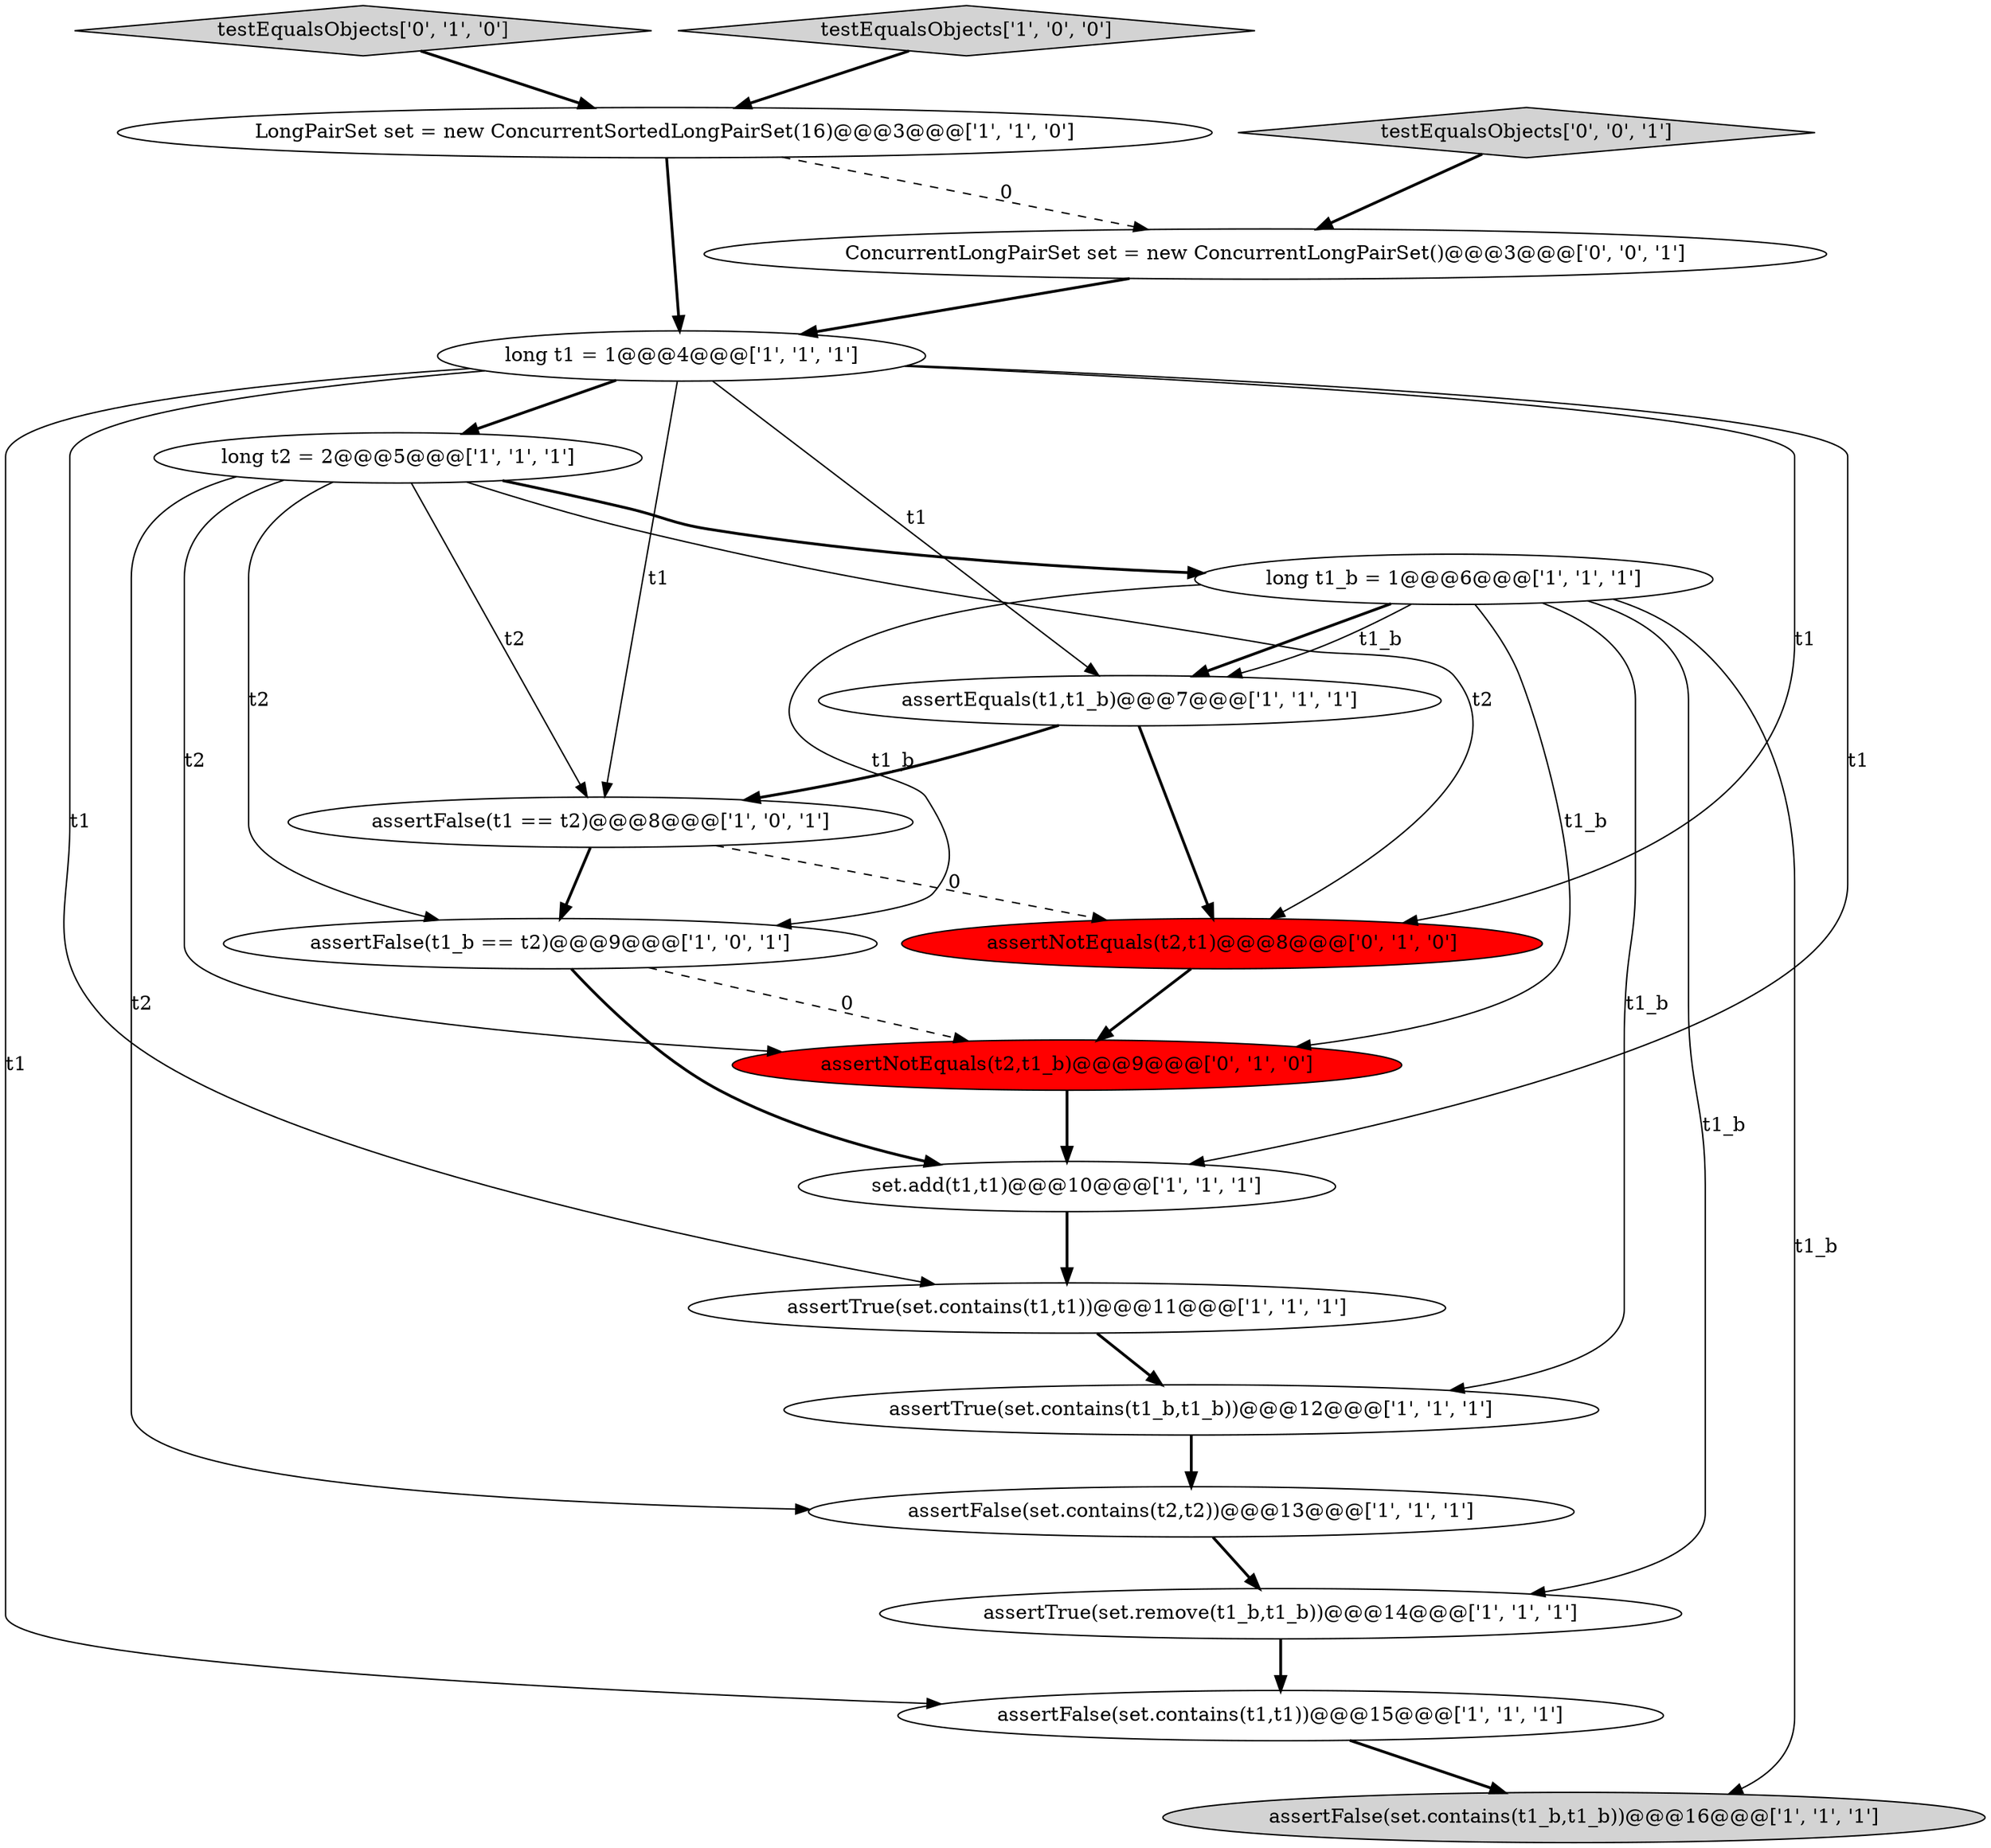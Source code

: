 digraph {
17 [style = filled, label = "testEqualsObjects['0', '1', '0']", fillcolor = lightgray, shape = diamond image = "AAA0AAABBB2BBB"];
19 [style = filled, label = "testEqualsObjects['0', '0', '1']", fillcolor = lightgray, shape = diamond image = "AAA0AAABBB3BBB"];
9 [style = filled, label = "assertFalse(set.contains(t1_b,t1_b))@@@16@@@['1', '1', '1']", fillcolor = lightgray, shape = ellipse image = "AAA0AAABBB1BBB"];
16 [style = filled, label = "assertNotEquals(t2,t1_b)@@@9@@@['0', '1', '0']", fillcolor = red, shape = ellipse image = "AAA1AAABBB2BBB"];
4 [style = filled, label = "assertFalse(set.contains(t1,t1))@@@15@@@['1', '1', '1']", fillcolor = white, shape = ellipse image = "AAA0AAABBB1BBB"];
14 [style = filled, label = "set.add(t1,t1)@@@10@@@['1', '1', '1']", fillcolor = white, shape = ellipse image = "AAA0AAABBB1BBB"];
3 [style = filled, label = "long t2 = 2@@@5@@@['1', '1', '1']", fillcolor = white, shape = ellipse image = "AAA0AAABBB1BBB"];
12 [style = filled, label = "long t1_b = 1@@@6@@@['1', '1', '1']", fillcolor = white, shape = ellipse image = "AAA0AAABBB1BBB"];
0 [style = filled, label = "assertTrue(set.contains(t1,t1))@@@11@@@['1', '1', '1']", fillcolor = white, shape = ellipse image = "AAA0AAABBB1BBB"];
11 [style = filled, label = "assertFalse(t1_b == t2)@@@9@@@['1', '0', '1']", fillcolor = white, shape = ellipse image = "AAA0AAABBB1BBB"];
5 [style = filled, label = "assertTrue(set.contains(t1_b,t1_b))@@@12@@@['1', '1', '1']", fillcolor = white, shape = ellipse image = "AAA0AAABBB1BBB"];
13 [style = filled, label = "LongPairSet set = new ConcurrentSortedLongPairSet(16)@@@3@@@['1', '1', '0']", fillcolor = white, shape = ellipse image = "AAA0AAABBB1BBB"];
18 [style = filled, label = "ConcurrentLongPairSet set = new ConcurrentLongPairSet()@@@3@@@['0', '0', '1']", fillcolor = white, shape = ellipse image = "AAA0AAABBB3BBB"];
10 [style = filled, label = "assertEquals(t1,t1_b)@@@7@@@['1', '1', '1']", fillcolor = white, shape = ellipse image = "AAA0AAABBB1BBB"];
8 [style = filled, label = "assertFalse(set.contains(t2,t2))@@@13@@@['1', '1', '1']", fillcolor = white, shape = ellipse image = "AAA0AAABBB1BBB"];
2 [style = filled, label = "assertTrue(set.remove(t1_b,t1_b))@@@14@@@['1', '1', '1']", fillcolor = white, shape = ellipse image = "AAA0AAABBB1BBB"];
7 [style = filled, label = "testEqualsObjects['1', '0', '0']", fillcolor = lightgray, shape = diamond image = "AAA0AAABBB1BBB"];
1 [style = filled, label = "long t1 = 1@@@4@@@['1', '1', '1']", fillcolor = white, shape = ellipse image = "AAA0AAABBB1BBB"];
15 [style = filled, label = "assertNotEquals(t2,t1)@@@8@@@['0', '1', '0']", fillcolor = red, shape = ellipse image = "AAA1AAABBB2BBB"];
6 [style = filled, label = "assertFalse(t1 == t2)@@@8@@@['1', '0', '1']", fillcolor = white, shape = ellipse image = "AAA0AAABBB1BBB"];
7->13 [style = bold, label=""];
4->9 [style = bold, label=""];
5->8 [style = bold, label=""];
12->5 [style = solid, label="t1_b"];
12->9 [style = solid, label="t1_b"];
19->18 [style = bold, label=""];
12->16 [style = solid, label="t1_b"];
1->15 [style = solid, label="t1"];
10->15 [style = bold, label=""];
1->0 [style = solid, label="t1"];
11->14 [style = bold, label=""];
3->11 [style = solid, label="t2"];
11->16 [style = dashed, label="0"];
1->4 [style = solid, label="t1"];
3->16 [style = solid, label="t2"];
1->3 [style = bold, label=""];
3->15 [style = solid, label="t2"];
3->12 [style = bold, label=""];
15->16 [style = bold, label=""];
2->4 [style = bold, label=""];
12->11 [style = solid, label="t1_b"];
10->6 [style = bold, label=""];
13->1 [style = bold, label=""];
3->6 [style = solid, label="t2"];
3->8 [style = solid, label="t2"];
12->10 [style = bold, label=""];
14->0 [style = bold, label=""];
8->2 [style = bold, label=""];
18->1 [style = bold, label=""];
6->15 [style = dashed, label="0"];
1->6 [style = solid, label="t1"];
6->11 [style = bold, label=""];
12->10 [style = solid, label="t1_b"];
16->14 [style = bold, label=""];
17->13 [style = bold, label=""];
1->10 [style = solid, label="t1"];
13->18 [style = dashed, label="0"];
12->2 [style = solid, label="t1_b"];
0->5 [style = bold, label=""];
1->14 [style = solid, label="t1"];
}
